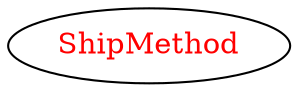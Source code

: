 digraph dependencyGraph {
 concentrate=true;
 ranksep="2.0";
 rankdir="LR"; 
 splines="ortho";
"ShipMethod" [fontcolor="red"];
}